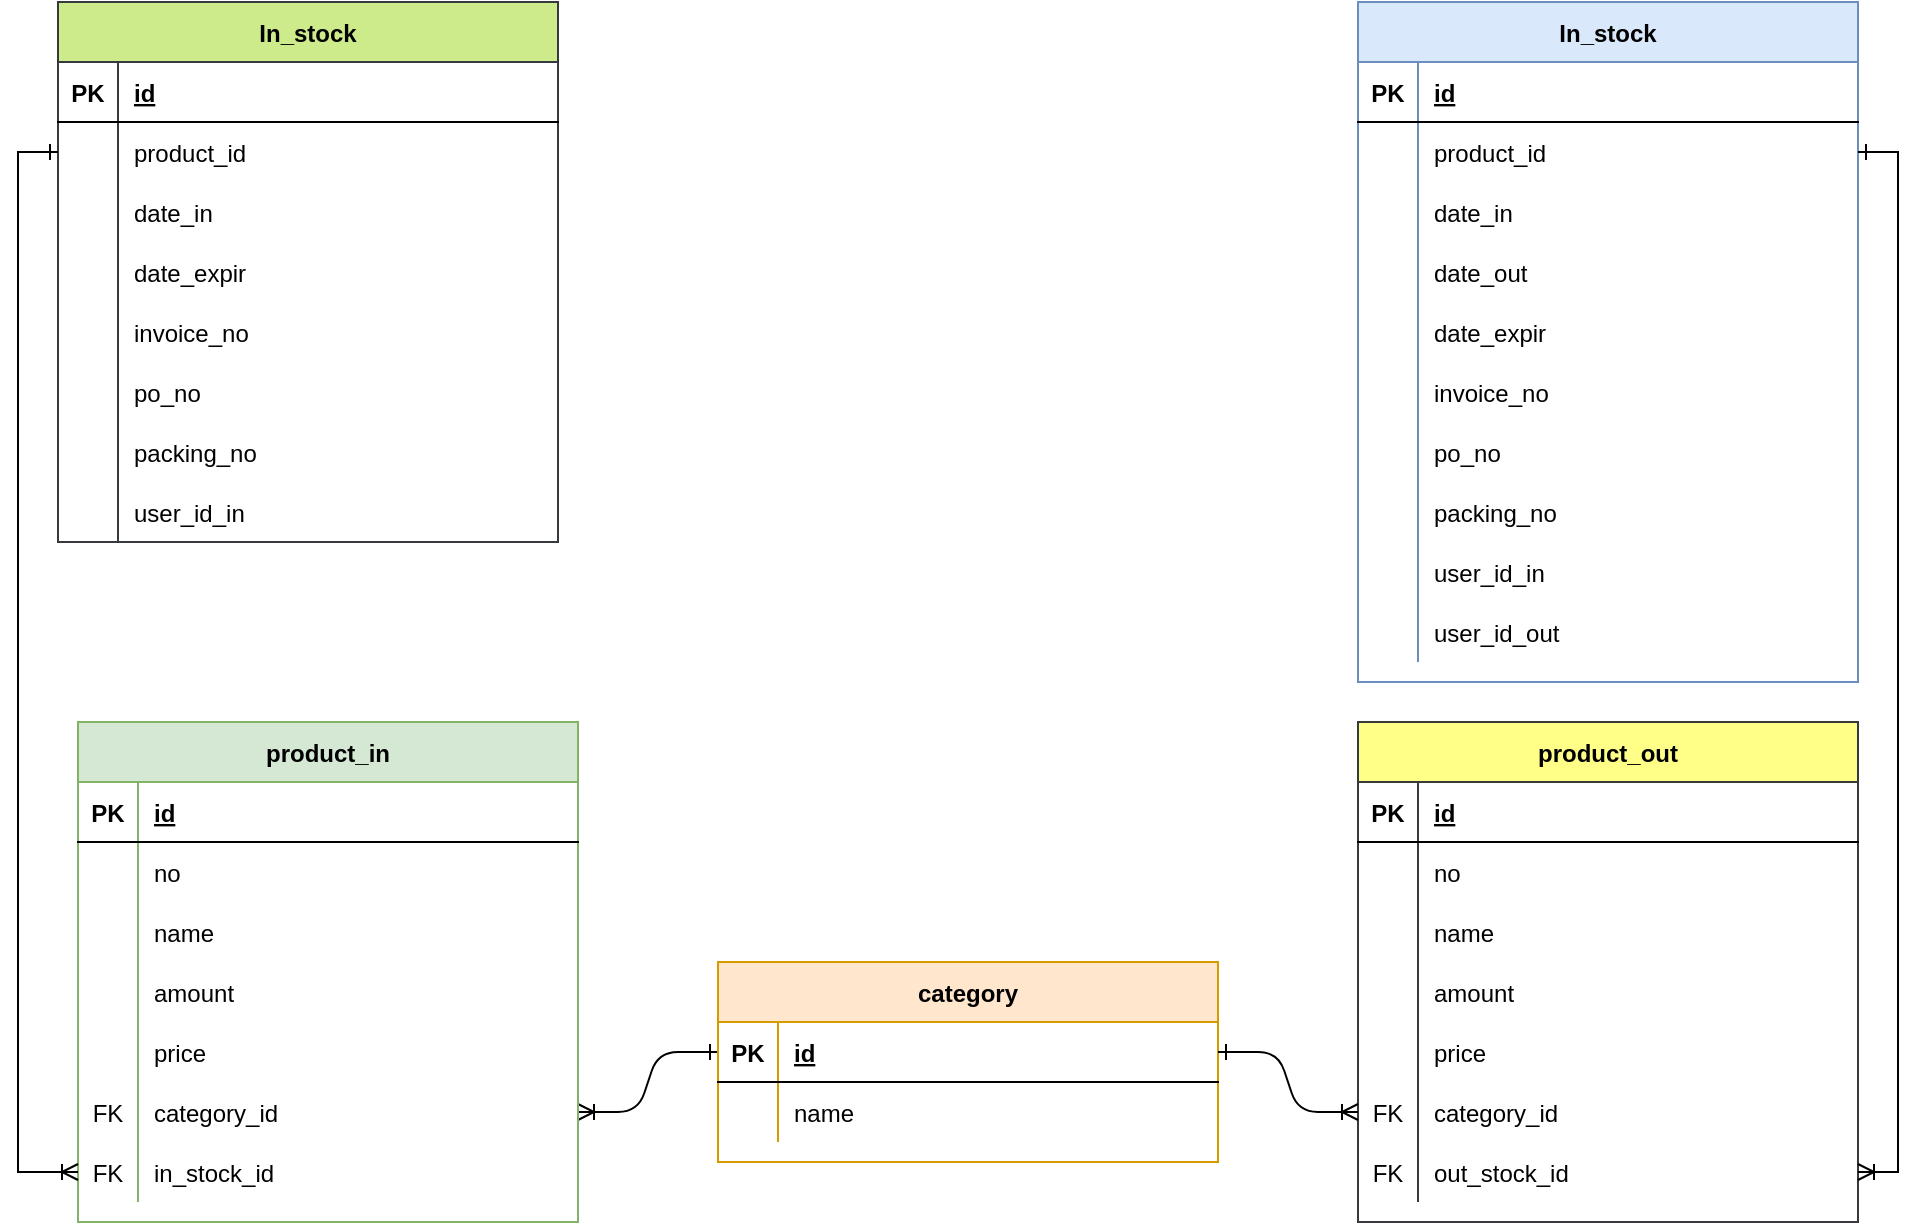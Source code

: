 <mxfile version="14.0.1" type="github" pages="2">
  <diagram id="R2lEEEUBdFMjLlhIrx00" name="Page-1">
    <mxGraphModel dx="4003" dy="1857" grid="1" gridSize="10" guides="1" tooltips="1" connect="1" arrows="1" fold="1" page="1" pageScale="1" pageWidth="850" pageHeight="1100" math="0" shadow="0" extFonts="Permanent Marker^https://fonts.googleapis.com/css?family=Permanent+Marker">
      <root>
        <mxCell id="0" />
        <mxCell id="1" parent="0" />
        <mxCell id="C-vyLk0tnHw3VtMMgP7b-12" value="" style="edgeStyle=entityRelationEdgeStyle;endArrow=ERoneToMany;startArrow=ERone;endFill=0;startFill=0;exitX=0;exitY=0.5;exitDx=0;exitDy=0;" parent="1" source="C-vyLk0tnHw3VtMMgP7b-14" target="bwZHaDKqKOBwVw_XRQdb-111" edge="1">
          <mxGeometry width="100" height="100" relative="1" as="geometry">
            <mxPoint x="400" y="180" as="sourcePoint" />
            <mxPoint x="460" y="205" as="targetPoint" />
          </mxGeometry>
        </mxCell>
        <mxCell id="C-vyLk0tnHw3VtMMgP7b-13" value="category" style="shape=table;startSize=30;container=1;collapsible=1;childLayout=tableLayout;fixedRows=1;rowLines=0;fontStyle=1;align=center;resizeLast=1;fillColor=#ffe6cc;strokeColor=#d79b00;" parent="1" vertex="1">
          <mxGeometry x="-40" y="840" width="250" height="100" as="geometry" />
        </mxCell>
        <mxCell id="C-vyLk0tnHw3VtMMgP7b-14" value="" style="shape=partialRectangle;collapsible=0;dropTarget=0;pointerEvents=0;fillColor=none;points=[[0,0.5],[1,0.5]];portConstraint=eastwest;top=0;left=0;right=0;bottom=1;" parent="C-vyLk0tnHw3VtMMgP7b-13" vertex="1">
          <mxGeometry y="30" width="250" height="30" as="geometry" />
        </mxCell>
        <mxCell id="C-vyLk0tnHw3VtMMgP7b-15" value="PK" style="shape=partialRectangle;overflow=hidden;connectable=0;fillColor=none;top=0;left=0;bottom=0;right=0;fontStyle=1;" parent="C-vyLk0tnHw3VtMMgP7b-14" vertex="1">
          <mxGeometry width="30" height="30" as="geometry" />
        </mxCell>
        <mxCell id="C-vyLk0tnHw3VtMMgP7b-16" value="id" style="shape=partialRectangle;overflow=hidden;connectable=0;fillColor=none;top=0;left=0;bottom=0;right=0;align=left;spacingLeft=6;fontStyle=5;" parent="C-vyLk0tnHw3VtMMgP7b-14" vertex="1">
          <mxGeometry x="30" width="220" height="30" as="geometry" />
        </mxCell>
        <mxCell id="C-vyLk0tnHw3VtMMgP7b-17" value="" style="shape=partialRectangle;collapsible=0;dropTarget=0;pointerEvents=0;fillColor=none;points=[[0,0.5],[1,0.5]];portConstraint=eastwest;top=0;left=0;right=0;bottom=0;" parent="C-vyLk0tnHw3VtMMgP7b-13" vertex="1">
          <mxGeometry y="60" width="250" height="30" as="geometry" />
        </mxCell>
        <mxCell id="C-vyLk0tnHw3VtMMgP7b-18" value="" style="shape=partialRectangle;overflow=hidden;connectable=0;fillColor=none;top=0;left=0;bottom=0;right=0;" parent="C-vyLk0tnHw3VtMMgP7b-17" vertex="1">
          <mxGeometry width="30" height="30" as="geometry" />
        </mxCell>
        <mxCell id="C-vyLk0tnHw3VtMMgP7b-19" value="name" style="shape=partialRectangle;overflow=hidden;connectable=0;fillColor=none;top=0;left=0;bottom=0;right=0;align=left;spacingLeft=6;" parent="C-vyLk0tnHw3VtMMgP7b-17" vertex="1">
          <mxGeometry x="30" width="220" height="30" as="geometry" />
        </mxCell>
        <mxCell id="C-vyLk0tnHw3VtMMgP7b-23" value="In_stock" style="shape=table;startSize=30;container=1;collapsible=1;childLayout=tableLayout;fixedRows=1;rowLines=0;fontStyle=1;align=center;resizeLast=1;fillColor=#dae8fc;strokeColor=#6c8ebf;" parent="1" vertex="1">
          <mxGeometry x="280" y="360" width="250" height="340" as="geometry" />
        </mxCell>
        <mxCell id="C-vyLk0tnHw3VtMMgP7b-24" value="" style="shape=partialRectangle;collapsible=0;dropTarget=0;pointerEvents=0;fillColor=none;points=[[0,0.5],[1,0.5]];portConstraint=eastwest;top=0;left=0;right=0;bottom=1;" parent="C-vyLk0tnHw3VtMMgP7b-23" vertex="1">
          <mxGeometry y="30" width="250" height="30" as="geometry" />
        </mxCell>
        <mxCell id="C-vyLk0tnHw3VtMMgP7b-25" value="PK" style="shape=partialRectangle;overflow=hidden;connectable=0;fillColor=none;top=0;left=0;bottom=0;right=0;fontStyle=1;" parent="C-vyLk0tnHw3VtMMgP7b-24" vertex="1">
          <mxGeometry width="30" height="30" as="geometry" />
        </mxCell>
        <mxCell id="C-vyLk0tnHw3VtMMgP7b-26" value="id" style="shape=partialRectangle;overflow=hidden;connectable=0;fillColor=none;top=0;left=0;bottom=0;right=0;align=left;spacingLeft=6;fontStyle=5;" parent="C-vyLk0tnHw3VtMMgP7b-24" vertex="1">
          <mxGeometry x="30" width="220" height="30" as="geometry" />
        </mxCell>
        <mxCell id="C-vyLk0tnHw3VtMMgP7b-27" value="" style="shape=partialRectangle;collapsible=0;dropTarget=0;pointerEvents=0;fillColor=none;points=[[0,0.5],[1,0.5]];portConstraint=eastwest;top=0;left=0;right=0;bottom=0;" parent="C-vyLk0tnHw3VtMMgP7b-23" vertex="1">
          <mxGeometry y="60" width="250" height="30" as="geometry" />
        </mxCell>
        <mxCell id="C-vyLk0tnHw3VtMMgP7b-28" value="" style="shape=partialRectangle;overflow=hidden;connectable=0;fillColor=none;top=0;left=0;bottom=0;right=0;" parent="C-vyLk0tnHw3VtMMgP7b-27" vertex="1">
          <mxGeometry width="30" height="30" as="geometry" />
        </mxCell>
        <mxCell id="C-vyLk0tnHw3VtMMgP7b-29" value="product_id" style="shape=partialRectangle;overflow=hidden;connectable=0;fillColor=none;top=0;left=0;bottom=0;right=0;align=left;spacingLeft=6;" parent="C-vyLk0tnHw3VtMMgP7b-27" vertex="1">
          <mxGeometry x="30" width="220" height="30" as="geometry" />
        </mxCell>
        <mxCell id="Ni5fB2jft_eoMmwshcCX-1" value="" style="shape=partialRectangle;collapsible=0;dropTarget=0;pointerEvents=0;fillColor=none;points=[[0,0.5],[1,0.5]];portConstraint=eastwest;top=0;left=0;right=0;bottom=0;" vertex="1" parent="C-vyLk0tnHw3VtMMgP7b-23">
          <mxGeometry y="90" width="250" height="30" as="geometry" />
        </mxCell>
        <mxCell id="Ni5fB2jft_eoMmwshcCX-2" value="" style="shape=partialRectangle;overflow=hidden;connectable=0;fillColor=none;top=0;left=0;bottom=0;right=0;" vertex="1" parent="Ni5fB2jft_eoMmwshcCX-1">
          <mxGeometry width="30" height="30" as="geometry" />
        </mxCell>
        <mxCell id="Ni5fB2jft_eoMmwshcCX-3" value="date_in" style="shape=partialRectangle;overflow=hidden;connectable=0;fillColor=none;top=0;left=0;bottom=0;right=0;align=left;spacingLeft=6;" vertex="1" parent="Ni5fB2jft_eoMmwshcCX-1">
          <mxGeometry x="30" width="220" height="30" as="geometry" />
        </mxCell>
        <mxCell id="bwZHaDKqKOBwVw_XRQdb-56" value="" style="shape=partialRectangle;collapsible=0;dropTarget=0;pointerEvents=0;fillColor=none;points=[[0,0.5],[1,0.5]];portConstraint=eastwest;top=0;left=0;right=0;bottom=0;" vertex="1" parent="C-vyLk0tnHw3VtMMgP7b-23">
          <mxGeometry y="120" width="250" height="30" as="geometry" />
        </mxCell>
        <mxCell id="bwZHaDKqKOBwVw_XRQdb-57" value="" style="shape=partialRectangle;overflow=hidden;connectable=0;fillColor=none;top=0;left=0;bottom=0;right=0;" vertex="1" parent="bwZHaDKqKOBwVw_XRQdb-56">
          <mxGeometry width="30" height="30" as="geometry" />
        </mxCell>
        <mxCell id="bwZHaDKqKOBwVw_XRQdb-58" value="date_out" style="shape=partialRectangle;overflow=hidden;connectable=0;fillColor=none;top=0;left=0;bottom=0;right=0;align=left;spacingLeft=6;" vertex="1" parent="bwZHaDKqKOBwVw_XRQdb-56">
          <mxGeometry x="30" width="220" height="30" as="geometry" />
        </mxCell>
        <mxCell id="bwZHaDKqKOBwVw_XRQdb-59" value="" style="shape=partialRectangle;collapsible=0;dropTarget=0;pointerEvents=0;fillColor=none;points=[[0,0.5],[1,0.5]];portConstraint=eastwest;top=0;left=0;right=0;bottom=0;" vertex="1" parent="C-vyLk0tnHw3VtMMgP7b-23">
          <mxGeometry y="150" width="250" height="30" as="geometry" />
        </mxCell>
        <mxCell id="bwZHaDKqKOBwVw_XRQdb-60" value="" style="shape=partialRectangle;overflow=hidden;connectable=0;fillColor=none;top=0;left=0;bottom=0;right=0;" vertex="1" parent="bwZHaDKqKOBwVw_XRQdb-59">
          <mxGeometry width="30" height="30" as="geometry" />
        </mxCell>
        <mxCell id="bwZHaDKqKOBwVw_XRQdb-61" value="date_expir" style="shape=partialRectangle;overflow=hidden;connectable=0;fillColor=none;top=0;left=0;bottom=0;right=0;align=left;spacingLeft=6;" vertex="1" parent="bwZHaDKqKOBwVw_XRQdb-59">
          <mxGeometry x="30" width="220" height="30" as="geometry" />
        </mxCell>
        <mxCell id="bwZHaDKqKOBwVw_XRQdb-62" value="" style="shape=partialRectangle;collapsible=0;dropTarget=0;pointerEvents=0;fillColor=none;points=[[0,0.5],[1,0.5]];portConstraint=eastwest;top=0;left=0;right=0;bottom=0;" vertex="1" parent="C-vyLk0tnHw3VtMMgP7b-23">
          <mxGeometry y="180" width="250" height="30" as="geometry" />
        </mxCell>
        <mxCell id="bwZHaDKqKOBwVw_XRQdb-63" value="" style="shape=partialRectangle;overflow=hidden;connectable=0;fillColor=none;top=0;left=0;bottom=0;right=0;" vertex="1" parent="bwZHaDKqKOBwVw_XRQdb-62">
          <mxGeometry width="30" height="30" as="geometry" />
        </mxCell>
        <mxCell id="bwZHaDKqKOBwVw_XRQdb-64" value="invoice_no" style="shape=partialRectangle;overflow=hidden;connectable=0;fillColor=none;top=0;left=0;bottom=0;right=0;align=left;spacingLeft=6;" vertex="1" parent="bwZHaDKqKOBwVw_XRQdb-62">
          <mxGeometry x="30" width="220" height="30" as="geometry" />
        </mxCell>
        <mxCell id="bwZHaDKqKOBwVw_XRQdb-65" value="" style="shape=partialRectangle;collapsible=0;dropTarget=0;pointerEvents=0;fillColor=none;points=[[0,0.5],[1,0.5]];portConstraint=eastwest;top=0;left=0;right=0;bottom=0;" vertex="1" parent="C-vyLk0tnHw3VtMMgP7b-23">
          <mxGeometry y="210" width="250" height="30" as="geometry" />
        </mxCell>
        <mxCell id="bwZHaDKqKOBwVw_XRQdb-66" value="" style="shape=partialRectangle;overflow=hidden;connectable=0;fillColor=none;top=0;left=0;bottom=0;right=0;" vertex="1" parent="bwZHaDKqKOBwVw_XRQdb-65">
          <mxGeometry width="30" height="30" as="geometry" />
        </mxCell>
        <mxCell id="bwZHaDKqKOBwVw_XRQdb-67" value="po_no" style="shape=partialRectangle;overflow=hidden;connectable=0;fillColor=none;top=0;left=0;bottom=0;right=0;align=left;spacingLeft=6;" vertex="1" parent="bwZHaDKqKOBwVw_XRQdb-65">
          <mxGeometry x="30" width="220" height="30" as="geometry" />
        </mxCell>
        <mxCell id="bwZHaDKqKOBwVw_XRQdb-68" value="" style="shape=partialRectangle;collapsible=0;dropTarget=0;pointerEvents=0;fillColor=none;points=[[0,0.5],[1,0.5]];portConstraint=eastwest;top=0;left=0;right=0;bottom=0;" vertex="1" parent="C-vyLk0tnHw3VtMMgP7b-23">
          <mxGeometry y="240" width="250" height="30" as="geometry" />
        </mxCell>
        <mxCell id="bwZHaDKqKOBwVw_XRQdb-69" value="" style="shape=partialRectangle;overflow=hidden;connectable=0;fillColor=none;top=0;left=0;bottom=0;right=0;" vertex="1" parent="bwZHaDKqKOBwVw_XRQdb-68">
          <mxGeometry width="30" height="30" as="geometry" />
        </mxCell>
        <mxCell id="bwZHaDKqKOBwVw_XRQdb-70" value="packing_no" style="shape=partialRectangle;overflow=hidden;connectable=0;fillColor=none;top=0;left=0;bottom=0;right=0;align=left;spacingLeft=6;" vertex="1" parent="bwZHaDKqKOBwVw_XRQdb-68">
          <mxGeometry x="30" width="220" height="30" as="geometry" />
        </mxCell>
        <mxCell id="bwZHaDKqKOBwVw_XRQdb-71" value="" style="shape=partialRectangle;collapsible=0;dropTarget=0;pointerEvents=0;fillColor=none;points=[[0,0.5],[1,0.5]];portConstraint=eastwest;top=0;left=0;right=0;bottom=0;" vertex="1" parent="C-vyLk0tnHw3VtMMgP7b-23">
          <mxGeometry y="270" width="250" height="30" as="geometry" />
        </mxCell>
        <mxCell id="bwZHaDKqKOBwVw_XRQdb-72" value="" style="shape=partialRectangle;overflow=hidden;connectable=0;fillColor=none;top=0;left=0;bottom=0;right=0;" vertex="1" parent="bwZHaDKqKOBwVw_XRQdb-71">
          <mxGeometry width="30" height="30" as="geometry" />
        </mxCell>
        <mxCell id="bwZHaDKqKOBwVw_XRQdb-73" value="user_id_in" style="shape=partialRectangle;overflow=hidden;connectable=0;fillColor=none;top=0;left=0;bottom=0;right=0;align=left;spacingLeft=6;" vertex="1" parent="bwZHaDKqKOBwVw_XRQdb-71">
          <mxGeometry x="30" width="220" height="30" as="geometry" />
        </mxCell>
        <mxCell id="kE5DpjU6q5QVj1skcfsC-2" value="" style="shape=partialRectangle;collapsible=0;dropTarget=0;pointerEvents=0;fillColor=none;points=[[0,0.5],[1,0.5]];portConstraint=eastwest;top=0;left=0;right=0;bottom=0;" vertex="1" parent="C-vyLk0tnHw3VtMMgP7b-23">
          <mxGeometry y="300" width="250" height="30" as="geometry" />
        </mxCell>
        <mxCell id="kE5DpjU6q5QVj1skcfsC-3" value="" style="shape=partialRectangle;overflow=hidden;connectable=0;fillColor=none;top=0;left=0;bottom=0;right=0;" vertex="1" parent="kE5DpjU6q5QVj1skcfsC-2">
          <mxGeometry width="30" height="30" as="geometry" />
        </mxCell>
        <mxCell id="kE5DpjU6q5QVj1skcfsC-4" value="user_id_out" style="shape=partialRectangle;overflow=hidden;connectable=0;fillColor=none;top=0;left=0;bottom=0;right=0;align=left;spacingLeft=6;" vertex="1" parent="kE5DpjU6q5QVj1skcfsC-2">
          <mxGeometry x="30" width="220" height="30" as="geometry" />
        </mxCell>
        <mxCell id="bwZHaDKqKOBwVw_XRQdb-1" value="product_in" style="shape=table;startSize=30;container=1;collapsible=1;childLayout=tableLayout;fixedRows=1;rowLines=0;fontStyle=1;align=center;resizeLast=1;fillColor=#d5e8d4;strokeColor=#82b366;" vertex="1" parent="1">
          <mxGeometry x="-360" y="720" width="250" height="250" as="geometry" />
        </mxCell>
        <mxCell id="bwZHaDKqKOBwVw_XRQdb-2" value="" style="shape=partialRectangle;collapsible=0;dropTarget=0;pointerEvents=0;fillColor=none;points=[[0,0.5],[1,0.5]];portConstraint=eastwest;top=0;left=0;right=0;bottom=1;" vertex="1" parent="bwZHaDKqKOBwVw_XRQdb-1">
          <mxGeometry y="30" width="250" height="30" as="geometry" />
        </mxCell>
        <mxCell id="bwZHaDKqKOBwVw_XRQdb-3" value="PK" style="shape=partialRectangle;overflow=hidden;connectable=0;fillColor=none;top=0;left=0;bottom=0;right=0;fontStyle=1;" vertex="1" parent="bwZHaDKqKOBwVw_XRQdb-2">
          <mxGeometry width="30" height="30" as="geometry" />
        </mxCell>
        <mxCell id="bwZHaDKqKOBwVw_XRQdb-4" value="id" style="shape=partialRectangle;overflow=hidden;connectable=0;fillColor=none;top=0;left=0;bottom=0;right=0;align=left;spacingLeft=6;fontStyle=5;" vertex="1" parent="bwZHaDKqKOBwVw_XRQdb-2">
          <mxGeometry x="30" width="220" height="30" as="geometry" />
        </mxCell>
        <mxCell id="bwZHaDKqKOBwVw_XRQdb-123" value="" style="shape=partialRectangle;collapsible=0;dropTarget=0;pointerEvents=0;fillColor=none;points=[[0,0.5],[1,0.5]];portConstraint=eastwest;top=0;left=0;right=0;bottom=0;" vertex="1" parent="bwZHaDKqKOBwVw_XRQdb-1">
          <mxGeometry y="60" width="250" height="30" as="geometry" />
        </mxCell>
        <mxCell id="bwZHaDKqKOBwVw_XRQdb-124" value="" style="shape=partialRectangle;overflow=hidden;connectable=0;fillColor=none;top=0;left=0;bottom=0;right=0;" vertex="1" parent="bwZHaDKqKOBwVw_XRQdb-123">
          <mxGeometry width="30" height="30" as="geometry" />
        </mxCell>
        <mxCell id="bwZHaDKqKOBwVw_XRQdb-125" value="no" style="shape=partialRectangle;overflow=hidden;connectable=0;fillColor=none;top=0;left=0;bottom=0;right=0;align=left;spacingLeft=6;" vertex="1" parent="bwZHaDKqKOBwVw_XRQdb-123">
          <mxGeometry x="30" width="220" height="30" as="geometry" />
        </mxCell>
        <mxCell id="bwZHaDKqKOBwVw_XRQdb-5" value="" style="shape=partialRectangle;collapsible=0;dropTarget=0;pointerEvents=0;fillColor=none;points=[[0,0.5],[1,0.5]];portConstraint=eastwest;top=0;left=0;right=0;bottom=0;" vertex="1" parent="bwZHaDKqKOBwVw_XRQdb-1">
          <mxGeometry y="90" width="250" height="30" as="geometry" />
        </mxCell>
        <mxCell id="bwZHaDKqKOBwVw_XRQdb-6" value="" style="shape=partialRectangle;overflow=hidden;connectable=0;fillColor=none;top=0;left=0;bottom=0;right=0;" vertex="1" parent="bwZHaDKqKOBwVw_XRQdb-5">
          <mxGeometry width="30" height="30" as="geometry" />
        </mxCell>
        <mxCell id="bwZHaDKqKOBwVw_XRQdb-7" value="name" style="shape=partialRectangle;overflow=hidden;connectable=0;fillColor=none;top=0;left=0;bottom=0;right=0;align=left;spacingLeft=6;" vertex="1" parent="bwZHaDKqKOBwVw_XRQdb-5">
          <mxGeometry x="30" width="220" height="30" as="geometry" />
        </mxCell>
        <mxCell id="bwZHaDKqKOBwVw_XRQdb-8" value="" style="shape=partialRectangle;collapsible=0;dropTarget=0;pointerEvents=0;fillColor=none;points=[[0,0.5],[1,0.5]];portConstraint=eastwest;top=0;left=0;right=0;bottom=0;" vertex="1" parent="bwZHaDKqKOBwVw_XRQdb-1">
          <mxGeometry y="120" width="250" height="30" as="geometry" />
        </mxCell>
        <mxCell id="bwZHaDKqKOBwVw_XRQdb-9" value="" style="shape=partialRectangle;overflow=hidden;connectable=0;fillColor=none;top=0;left=0;bottom=0;right=0;" vertex="1" parent="bwZHaDKqKOBwVw_XRQdb-8">
          <mxGeometry width="30" height="30" as="geometry" />
        </mxCell>
        <mxCell id="bwZHaDKqKOBwVw_XRQdb-10" value="amount" style="shape=partialRectangle;overflow=hidden;connectable=0;fillColor=none;top=0;left=0;bottom=0;right=0;align=left;spacingLeft=6;" vertex="1" parent="bwZHaDKqKOBwVw_XRQdb-8">
          <mxGeometry x="30" width="220" height="30" as="geometry" />
        </mxCell>
        <mxCell id="bwZHaDKqKOBwVw_XRQdb-37" value="" style="shape=partialRectangle;collapsible=0;dropTarget=0;pointerEvents=0;fillColor=none;points=[[0,0.5],[1,0.5]];portConstraint=eastwest;top=0;left=0;right=0;bottom=0;" vertex="1" parent="bwZHaDKqKOBwVw_XRQdb-1">
          <mxGeometry y="150" width="250" height="30" as="geometry" />
        </mxCell>
        <mxCell id="bwZHaDKqKOBwVw_XRQdb-38" value="" style="shape=partialRectangle;overflow=hidden;connectable=0;fillColor=none;top=0;left=0;bottom=0;right=0;" vertex="1" parent="bwZHaDKqKOBwVw_XRQdb-37">
          <mxGeometry width="30" height="30" as="geometry" />
        </mxCell>
        <mxCell id="bwZHaDKqKOBwVw_XRQdb-39" value="price" style="shape=partialRectangle;overflow=hidden;connectable=0;fillColor=none;top=0;left=0;bottom=0;right=0;align=left;spacingLeft=6;" vertex="1" parent="bwZHaDKqKOBwVw_XRQdb-37">
          <mxGeometry x="30" width="220" height="30" as="geometry" />
        </mxCell>
        <mxCell id="bwZHaDKqKOBwVw_XRQdb-111" value="" style="shape=partialRectangle;collapsible=0;dropTarget=0;pointerEvents=0;fillColor=none;points=[[0,0.5],[1,0.5]];portConstraint=eastwest;top=0;left=0;right=0;bottom=0;" vertex="1" parent="bwZHaDKqKOBwVw_XRQdb-1">
          <mxGeometry y="180" width="250" height="30" as="geometry" />
        </mxCell>
        <mxCell id="bwZHaDKqKOBwVw_XRQdb-112" value="FK" style="shape=partialRectangle;overflow=hidden;connectable=0;fillColor=none;top=0;left=0;bottom=0;right=0;" vertex="1" parent="bwZHaDKqKOBwVw_XRQdb-111">
          <mxGeometry width="30" height="30" as="geometry" />
        </mxCell>
        <mxCell id="bwZHaDKqKOBwVw_XRQdb-113" value="category_id" style="shape=partialRectangle;overflow=hidden;connectable=0;fillColor=none;top=0;left=0;bottom=0;right=0;align=left;spacingLeft=6;" vertex="1" parent="bwZHaDKqKOBwVw_XRQdb-111">
          <mxGeometry x="30" width="220" height="30" as="geometry" />
        </mxCell>
        <mxCell id="bwZHaDKqKOBwVw_XRQdb-21" value="" style="shape=partialRectangle;collapsible=0;dropTarget=0;pointerEvents=0;fillColor=none;points=[[0,0.5],[1,0.5]];portConstraint=eastwest;top=0;left=0;right=0;bottom=0;" vertex="1" parent="bwZHaDKqKOBwVw_XRQdb-1">
          <mxGeometry y="210" width="250" height="30" as="geometry" />
        </mxCell>
        <mxCell id="bwZHaDKqKOBwVw_XRQdb-22" value="FK" style="shape=partialRectangle;overflow=hidden;connectable=0;fillColor=none;top=0;left=0;bottom=0;right=0;" vertex="1" parent="bwZHaDKqKOBwVw_XRQdb-21">
          <mxGeometry width="30" height="30" as="geometry" />
        </mxCell>
        <mxCell id="bwZHaDKqKOBwVw_XRQdb-23" value="in_stock_id" style="shape=partialRectangle;overflow=hidden;connectable=0;fillColor=none;top=0;left=0;bottom=0;right=0;align=left;spacingLeft=6;" vertex="1" parent="bwZHaDKqKOBwVw_XRQdb-21">
          <mxGeometry x="30" width="220" height="30" as="geometry" />
        </mxCell>
        <mxCell id="bwZHaDKqKOBwVw_XRQdb-24" value="product_out" style="shape=table;startSize=30;container=1;collapsible=1;childLayout=tableLayout;fixedRows=1;rowLines=0;fontStyle=1;align=center;resizeLast=1;fillColor=#ffff88;strokeColor=#36393d;" vertex="1" parent="1">
          <mxGeometry x="280" y="720" width="250" height="250" as="geometry">
            <mxRectangle x="480" y="200" width="100" height="30" as="alternateBounds" />
          </mxGeometry>
        </mxCell>
        <mxCell id="bwZHaDKqKOBwVw_XRQdb-25" value="" style="shape=partialRectangle;collapsible=0;dropTarget=0;pointerEvents=0;fillColor=none;points=[[0,0.5],[1,0.5]];portConstraint=eastwest;top=0;left=0;right=0;bottom=1;" vertex="1" parent="bwZHaDKqKOBwVw_XRQdb-24">
          <mxGeometry y="30" width="250" height="30" as="geometry" />
        </mxCell>
        <mxCell id="bwZHaDKqKOBwVw_XRQdb-26" value="PK" style="shape=partialRectangle;overflow=hidden;connectable=0;fillColor=none;top=0;left=0;bottom=0;right=0;fontStyle=1;" vertex="1" parent="bwZHaDKqKOBwVw_XRQdb-25">
          <mxGeometry width="30" height="30" as="geometry" />
        </mxCell>
        <mxCell id="bwZHaDKqKOBwVw_XRQdb-27" value="id" style="shape=partialRectangle;overflow=hidden;connectable=0;fillColor=none;top=0;left=0;bottom=0;right=0;align=left;spacingLeft=6;fontStyle=5;" vertex="1" parent="bwZHaDKqKOBwVw_XRQdb-25">
          <mxGeometry x="30" width="220" height="30" as="geometry" />
        </mxCell>
        <mxCell id="bwZHaDKqKOBwVw_XRQdb-142" value="" style="shape=partialRectangle;collapsible=0;dropTarget=0;pointerEvents=0;fillColor=none;points=[[0,0.5],[1,0.5]];portConstraint=eastwest;top=0;left=0;right=0;bottom=0;" vertex="1" parent="bwZHaDKqKOBwVw_XRQdb-24">
          <mxGeometry y="60" width="250" height="30" as="geometry" />
        </mxCell>
        <mxCell id="bwZHaDKqKOBwVw_XRQdb-143" value="" style="shape=partialRectangle;overflow=hidden;connectable=0;fillColor=none;top=0;left=0;bottom=0;right=0;" vertex="1" parent="bwZHaDKqKOBwVw_XRQdb-142">
          <mxGeometry width="30" height="30" as="geometry" />
        </mxCell>
        <mxCell id="bwZHaDKqKOBwVw_XRQdb-144" value="no" style="shape=partialRectangle;overflow=hidden;connectable=0;fillColor=none;top=0;left=0;bottom=0;right=0;align=left;spacingLeft=6;" vertex="1" parent="bwZHaDKqKOBwVw_XRQdb-142">
          <mxGeometry x="30" width="220" height="30" as="geometry" />
        </mxCell>
        <mxCell id="bwZHaDKqKOBwVw_XRQdb-28" value="" style="shape=partialRectangle;collapsible=0;dropTarget=0;pointerEvents=0;fillColor=none;points=[[0,0.5],[1,0.5]];portConstraint=eastwest;top=0;left=0;right=0;bottom=0;" vertex="1" parent="bwZHaDKqKOBwVw_XRQdb-24">
          <mxGeometry y="90" width="250" height="30" as="geometry" />
        </mxCell>
        <mxCell id="bwZHaDKqKOBwVw_XRQdb-29" value="" style="shape=partialRectangle;overflow=hidden;connectable=0;fillColor=none;top=0;left=0;bottom=0;right=0;" vertex="1" parent="bwZHaDKqKOBwVw_XRQdb-28">
          <mxGeometry width="30" height="30" as="geometry" />
        </mxCell>
        <mxCell id="bwZHaDKqKOBwVw_XRQdb-30" value="name" style="shape=partialRectangle;overflow=hidden;connectable=0;fillColor=none;top=0;left=0;bottom=0;right=0;align=left;spacingLeft=6;" vertex="1" parent="bwZHaDKqKOBwVw_XRQdb-28">
          <mxGeometry x="30" width="220" height="30" as="geometry" />
        </mxCell>
        <mxCell id="bwZHaDKqKOBwVw_XRQdb-31" value="" style="shape=partialRectangle;collapsible=0;dropTarget=0;pointerEvents=0;fillColor=none;points=[[0,0.5],[1,0.5]];portConstraint=eastwest;top=0;left=0;right=0;bottom=0;" vertex="1" parent="bwZHaDKqKOBwVw_XRQdb-24">
          <mxGeometry y="120" width="250" height="30" as="geometry" />
        </mxCell>
        <mxCell id="bwZHaDKqKOBwVw_XRQdb-32" value="" style="shape=partialRectangle;overflow=hidden;connectable=0;fillColor=none;top=0;left=0;bottom=0;right=0;" vertex="1" parent="bwZHaDKqKOBwVw_XRQdb-31">
          <mxGeometry width="30" height="30" as="geometry" />
        </mxCell>
        <mxCell id="bwZHaDKqKOBwVw_XRQdb-33" value="amount" style="shape=partialRectangle;overflow=hidden;connectable=0;fillColor=none;top=0;left=0;bottom=0;right=0;align=left;spacingLeft=6;" vertex="1" parent="bwZHaDKqKOBwVw_XRQdb-31">
          <mxGeometry x="30" width="220" height="30" as="geometry" />
        </mxCell>
        <mxCell id="bwZHaDKqKOBwVw_XRQdb-34" value="" style="shape=partialRectangle;collapsible=0;dropTarget=0;pointerEvents=0;fillColor=none;points=[[0,0.5],[1,0.5]];portConstraint=eastwest;top=0;left=0;right=0;bottom=0;" vertex="1" parent="bwZHaDKqKOBwVw_XRQdb-24">
          <mxGeometry y="150" width="250" height="30" as="geometry" />
        </mxCell>
        <mxCell id="bwZHaDKqKOBwVw_XRQdb-35" value="" style="shape=partialRectangle;overflow=hidden;connectable=0;fillColor=none;top=0;left=0;bottom=0;right=0;" vertex="1" parent="bwZHaDKqKOBwVw_XRQdb-34">
          <mxGeometry width="30" height="30" as="geometry" />
        </mxCell>
        <mxCell id="bwZHaDKqKOBwVw_XRQdb-36" value="price" style="shape=partialRectangle;overflow=hidden;connectable=0;fillColor=none;top=0;left=0;bottom=0;right=0;align=left;spacingLeft=6;" vertex="1" parent="bwZHaDKqKOBwVw_XRQdb-34">
          <mxGeometry x="30" width="220" height="30" as="geometry" />
        </mxCell>
        <mxCell id="bwZHaDKqKOBwVw_XRQdb-53" value="" style="shape=partialRectangle;collapsible=0;dropTarget=0;pointerEvents=0;fillColor=none;points=[[0,0.5],[1,0.5]];portConstraint=eastwest;top=0;left=0;right=0;bottom=0;" vertex="1" parent="bwZHaDKqKOBwVw_XRQdb-24">
          <mxGeometry y="180" width="250" height="30" as="geometry" />
        </mxCell>
        <mxCell id="bwZHaDKqKOBwVw_XRQdb-54" value="FK" style="shape=partialRectangle;overflow=hidden;connectable=0;fillColor=none;top=0;left=0;bottom=0;right=0;" vertex="1" parent="bwZHaDKqKOBwVw_XRQdb-53">
          <mxGeometry width="30" height="30" as="geometry" />
        </mxCell>
        <mxCell id="bwZHaDKqKOBwVw_XRQdb-55" value="category_id" style="shape=partialRectangle;overflow=hidden;connectable=0;fillColor=none;top=0;left=0;bottom=0;right=0;align=left;spacingLeft=6;" vertex="1" parent="bwZHaDKqKOBwVw_XRQdb-53">
          <mxGeometry x="30" width="220" height="30" as="geometry" />
        </mxCell>
        <mxCell id="bwZHaDKqKOBwVw_XRQdb-116" value="" style="shape=partialRectangle;collapsible=0;dropTarget=0;pointerEvents=0;fillColor=none;points=[[0,0.5],[1,0.5]];portConstraint=eastwest;top=0;left=0;right=0;bottom=0;" vertex="1" parent="bwZHaDKqKOBwVw_XRQdb-24">
          <mxGeometry y="210" width="250" height="30" as="geometry" />
        </mxCell>
        <mxCell id="bwZHaDKqKOBwVw_XRQdb-117" value="FK" style="shape=partialRectangle;overflow=hidden;connectable=0;fillColor=none;top=0;left=0;bottom=0;right=0;" vertex="1" parent="bwZHaDKqKOBwVw_XRQdb-116">
          <mxGeometry width="30" height="30" as="geometry" />
        </mxCell>
        <mxCell id="bwZHaDKqKOBwVw_XRQdb-118" value="out_stock_id" style="shape=partialRectangle;overflow=hidden;connectable=0;fillColor=none;top=0;left=0;bottom=0;right=0;align=left;spacingLeft=6;" vertex="1" parent="bwZHaDKqKOBwVw_XRQdb-116">
          <mxGeometry x="30" width="220" height="30" as="geometry" />
        </mxCell>
        <mxCell id="bwZHaDKqKOBwVw_XRQdb-74" value="In_stock" style="shape=table;startSize=30;container=1;collapsible=1;childLayout=tableLayout;fixedRows=1;rowLines=0;fontStyle=1;align=center;resizeLast=1;fillColor=#cdeb8b;strokeColor=#36393d;" vertex="1" parent="1">
          <mxGeometry x="-370" y="360" width="250" height="270" as="geometry" />
        </mxCell>
        <mxCell id="bwZHaDKqKOBwVw_XRQdb-75" value="" style="shape=partialRectangle;collapsible=0;dropTarget=0;pointerEvents=0;fillColor=none;points=[[0,0.5],[1,0.5]];portConstraint=eastwest;top=0;left=0;right=0;bottom=1;" vertex="1" parent="bwZHaDKqKOBwVw_XRQdb-74">
          <mxGeometry y="30" width="250" height="30" as="geometry" />
        </mxCell>
        <mxCell id="bwZHaDKqKOBwVw_XRQdb-76" value="PK" style="shape=partialRectangle;overflow=hidden;connectable=0;fillColor=none;top=0;left=0;bottom=0;right=0;fontStyle=1;" vertex="1" parent="bwZHaDKqKOBwVw_XRQdb-75">
          <mxGeometry width="30" height="30" as="geometry" />
        </mxCell>
        <mxCell id="bwZHaDKqKOBwVw_XRQdb-77" value="id" style="shape=partialRectangle;overflow=hidden;connectable=0;fillColor=none;top=0;left=0;bottom=0;right=0;align=left;spacingLeft=6;fontStyle=5;" vertex="1" parent="bwZHaDKqKOBwVw_XRQdb-75">
          <mxGeometry x="30" width="220" height="30" as="geometry" />
        </mxCell>
        <mxCell id="bwZHaDKqKOBwVw_XRQdb-78" value="" style="shape=partialRectangle;collapsible=0;dropTarget=0;pointerEvents=0;fillColor=none;points=[[0,0.5],[1,0.5]];portConstraint=eastwest;top=0;left=0;right=0;bottom=0;" vertex="1" parent="bwZHaDKqKOBwVw_XRQdb-74">
          <mxGeometry y="60" width="250" height="30" as="geometry" />
        </mxCell>
        <mxCell id="bwZHaDKqKOBwVw_XRQdb-79" value="" style="shape=partialRectangle;overflow=hidden;connectable=0;fillColor=none;top=0;left=0;bottom=0;right=0;" vertex="1" parent="bwZHaDKqKOBwVw_XRQdb-78">
          <mxGeometry width="30" height="30" as="geometry" />
        </mxCell>
        <mxCell id="bwZHaDKqKOBwVw_XRQdb-80" value="product_id" style="shape=partialRectangle;overflow=hidden;connectable=0;fillColor=none;top=0;left=0;bottom=0;right=0;align=left;spacingLeft=6;" vertex="1" parent="bwZHaDKqKOBwVw_XRQdb-78">
          <mxGeometry x="30" width="220" height="30" as="geometry" />
        </mxCell>
        <mxCell id="bwZHaDKqKOBwVw_XRQdb-81" value="" style="shape=partialRectangle;collapsible=0;dropTarget=0;pointerEvents=0;fillColor=none;points=[[0,0.5],[1,0.5]];portConstraint=eastwest;top=0;left=0;right=0;bottom=0;" vertex="1" parent="bwZHaDKqKOBwVw_XRQdb-74">
          <mxGeometry y="90" width="250" height="30" as="geometry" />
        </mxCell>
        <mxCell id="bwZHaDKqKOBwVw_XRQdb-82" value="" style="shape=partialRectangle;overflow=hidden;connectable=0;fillColor=none;top=0;left=0;bottom=0;right=0;" vertex="1" parent="bwZHaDKqKOBwVw_XRQdb-81">
          <mxGeometry width="30" height="30" as="geometry" />
        </mxCell>
        <mxCell id="bwZHaDKqKOBwVw_XRQdb-83" value="date_in" style="shape=partialRectangle;overflow=hidden;connectable=0;fillColor=none;top=0;left=0;bottom=0;right=0;align=left;spacingLeft=6;" vertex="1" parent="bwZHaDKqKOBwVw_XRQdb-81">
          <mxGeometry x="30" width="220" height="30" as="geometry" />
        </mxCell>
        <mxCell id="bwZHaDKqKOBwVw_XRQdb-84" value="" style="shape=partialRectangle;collapsible=0;dropTarget=0;pointerEvents=0;fillColor=none;points=[[0,0.5],[1,0.5]];portConstraint=eastwest;top=0;left=0;right=0;bottom=0;" vertex="1" parent="bwZHaDKqKOBwVw_XRQdb-74">
          <mxGeometry y="120" width="250" height="30" as="geometry" />
        </mxCell>
        <mxCell id="bwZHaDKqKOBwVw_XRQdb-85" value="" style="shape=partialRectangle;overflow=hidden;connectable=0;fillColor=none;top=0;left=0;bottom=0;right=0;" vertex="1" parent="bwZHaDKqKOBwVw_XRQdb-84">
          <mxGeometry width="30" height="30" as="geometry" />
        </mxCell>
        <mxCell id="bwZHaDKqKOBwVw_XRQdb-86" value="date_expir" style="shape=partialRectangle;overflow=hidden;connectable=0;fillColor=none;top=0;left=0;bottom=0;right=0;align=left;spacingLeft=6;" vertex="1" parent="bwZHaDKqKOBwVw_XRQdb-84">
          <mxGeometry x="30" width="220" height="30" as="geometry" />
        </mxCell>
        <mxCell id="bwZHaDKqKOBwVw_XRQdb-87" value="" style="shape=partialRectangle;collapsible=0;dropTarget=0;pointerEvents=0;fillColor=none;points=[[0,0.5],[1,0.5]];portConstraint=eastwest;top=0;left=0;right=0;bottom=0;" vertex="1" parent="bwZHaDKqKOBwVw_XRQdb-74">
          <mxGeometry y="150" width="250" height="30" as="geometry" />
        </mxCell>
        <mxCell id="bwZHaDKqKOBwVw_XRQdb-88" value="" style="shape=partialRectangle;overflow=hidden;connectable=0;fillColor=none;top=0;left=0;bottom=0;right=0;" vertex="1" parent="bwZHaDKqKOBwVw_XRQdb-87">
          <mxGeometry width="30" height="30" as="geometry" />
        </mxCell>
        <mxCell id="bwZHaDKqKOBwVw_XRQdb-89" value="invoice_no" style="shape=partialRectangle;overflow=hidden;connectable=0;fillColor=none;top=0;left=0;bottom=0;right=0;align=left;spacingLeft=6;" vertex="1" parent="bwZHaDKqKOBwVw_XRQdb-87">
          <mxGeometry x="30" width="220" height="30" as="geometry" />
        </mxCell>
        <mxCell id="bwZHaDKqKOBwVw_XRQdb-90" value="" style="shape=partialRectangle;collapsible=0;dropTarget=0;pointerEvents=0;fillColor=none;points=[[0,0.5],[1,0.5]];portConstraint=eastwest;top=0;left=0;right=0;bottom=0;" vertex="1" parent="bwZHaDKqKOBwVw_XRQdb-74">
          <mxGeometry y="180" width="250" height="30" as="geometry" />
        </mxCell>
        <mxCell id="bwZHaDKqKOBwVw_XRQdb-91" value="" style="shape=partialRectangle;overflow=hidden;connectable=0;fillColor=none;top=0;left=0;bottom=0;right=0;" vertex="1" parent="bwZHaDKqKOBwVw_XRQdb-90">
          <mxGeometry width="30" height="30" as="geometry" />
        </mxCell>
        <mxCell id="bwZHaDKqKOBwVw_XRQdb-92" value="po_no" style="shape=partialRectangle;overflow=hidden;connectable=0;fillColor=none;top=0;left=0;bottom=0;right=0;align=left;spacingLeft=6;" vertex="1" parent="bwZHaDKqKOBwVw_XRQdb-90">
          <mxGeometry x="30" width="220" height="30" as="geometry" />
        </mxCell>
        <mxCell id="bwZHaDKqKOBwVw_XRQdb-93" value="" style="shape=partialRectangle;collapsible=0;dropTarget=0;pointerEvents=0;fillColor=none;points=[[0,0.5],[1,0.5]];portConstraint=eastwest;top=0;left=0;right=0;bottom=0;" vertex="1" parent="bwZHaDKqKOBwVw_XRQdb-74">
          <mxGeometry y="210" width="250" height="30" as="geometry" />
        </mxCell>
        <mxCell id="bwZHaDKqKOBwVw_XRQdb-94" value="" style="shape=partialRectangle;overflow=hidden;connectable=0;fillColor=none;top=0;left=0;bottom=0;right=0;" vertex="1" parent="bwZHaDKqKOBwVw_XRQdb-93">
          <mxGeometry width="30" height="30" as="geometry" />
        </mxCell>
        <mxCell id="bwZHaDKqKOBwVw_XRQdb-95" value="packing_no" style="shape=partialRectangle;overflow=hidden;connectable=0;fillColor=none;top=0;left=0;bottom=0;right=0;align=left;spacingLeft=6;" vertex="1" parent="bwZHaDKqKOBwVw_XRQdb-93">
          <mxGeometry x="30" width="220" height="30" as="geometry" />
        </mxCell>
        <mxCell id="bwZHaDKqKOBwVw_XRQdb-96" value="" style="shape=partialRectangle;collapsible=0;dropTarget=0;pointerEvents=0;fillColor=none;points=[[0,0.5],[1,0.5]];portConstraint=eastwest;top=0;left=0;right=0;bottom=0;" vertex="1" parent="bwZHaDKqKOBwVw_XRQdb-74">
          <mxGeometry y="240" width="250" height="30" as="geometry" />
        </mxCell>
        <mxCell id="bwZHaDKqKOBwVw_XRQdb-97" value="" style="shape=partialRectangle;overflow=hidden;connectable=0;fillColor=none;top=0;left=0;bottom=0;right=0;" vertex="1" parent="bwZHaDKqKOBwVw_XRQdb-96">
          <mxGeometry width="30" height="30" as="geometry" />
        </mxCell>
        <mxCell id="bwZHaDKqKOBwVw_XRQdb-98" value="user_id_in" style="shape=partialRectangle;overflow=hidden;connectable=0;fillColor=none;top=0;left=0;bottom=0;right=0;align=left;spacingLeft=6;" vertex="1" parent="bwZHaDKqKOBwVw_XRQdb-96">
          <mxGeometry x="30" width="220" height="30" as="geometry" />
        </mxCell>
        <mxCell id="bwZHaDKqKOBwVw_XRQdb-137" style="edgeStyle=orthogonalEdgeStyle;rounded=0;orthogonalLoop=1;jettySize=auto;html=1;exitX=1;exitY=0.5;exitDx=0;exitDy=0;startArrow=ERone;startFill=0;endArrow=ERoneToMany;endFill=0;" edge="1" parent="1" source="C-vyLk0tnHw3VtMMgP7b-27" target="bwZHaDKqKOBwVw_XRQdb-116">
          <mxGeometry relative="1" as="geometry" />
        </mxCell>
        <mxCell id="bwZHaDKqKOBwVw_XRQdb-141" style="edgeStyle=orthogonalEdgeStyle;rounded=0;orthogonalLoop=1;jettySize=auto;html=1;exitX=0;exitY=0.5;exitDx=0;exitDy=0;entryX=0;entryY=0.5;entryDx=0;entryDy=0;startArrow=ERone;startFill=0;endArrow=ERoneToMany;endFill=0;" edge="1" parent="1" source="bwZHaDKqKOBwVw_XRQdb-78" target="bwZHaDKqKOBwVw_XRQdb-21">
          <mxGeometry relative="1" as="geometry" />
        </mxCell>
        <mxCell id="bwZHaDKqKOBwVw_XRQdb-146" value="" style="edgeStyle=entityRelationEdgeStyle;fontSize=12;html=1;endArrow=ERoneToMany;startArrow=ERone;startFill=0;" edge="1" parent="1" source="C-vyLk0tnHw3VtMMgP7b-14" target="bwZHaDKqKOBwVw_XRQdb-53">
          <mxGeometry width="100" height="100" relative="1" as="geometry">
            <mxPoint x="140" y="810" as="sourcePoint" />
            <mxPoint x="240" y="710" as="targetPoint" />
          </mxGeometry>
        </mxCell>
      </root>
    </mxGraphModel>
  </diagram>
  <diagram id="G3o-uXlEkv2Q1KJI2cHb" name="Page-2">
    <mxGraphModel dx="2427" dy="928" grid="1" gridSize="10" guides="1" tooltips="1" connect="1" arrows="1" fold="1" page="1" pageScale="1" pageWidth="850" pageHeight="1100" math="0" shadow="0">
      <root>
        <mxCell id="sO0v_MfYMm7h28VR_riq-0" />
        <mxCell id="sO0v_MfYMm7h28VR_riq-1" parent="sO0v_MfYMm7h28VR_riq-0" />
        <mxCell id="sO0v_MfYMm7h28VR_riq-2" value="" style="edgeStyle=entityRelationEdgeStyle;endArrow=ERoneToMany;startArrow=ERone;endFill=0;startFill=0;exitX=0;exitY=0.5;exitDx=0;exitDy=0;" edge="1" parent="sO0v_MfYMm7h28VR_riq-1" source="sO0v_MfYMm7h28VR_riq-14" target="sO0v_MfYMm7h28VR_riq-61">
          <mxGeometry width="100" height="100" relative="1" as="geometry">
            <mxPoint x="400" y="180" as="sourcePoint" />
            <mxPoint x="460" y="205" as="targetPoint" />
          </mxGeometry>
        </mxCell>
        <mxCell id="sO0v_MfYMm7h28VR_riq-13" value="category" style="shape=table;startSize=30;container=1;collapsible=1;childLayout=tableLayout;fixedRows=1;rowLines=0;fontStyle=1;align=center;resizeLast=1;fillColor=#ffe6cc;strokeColor=#d79b00;" vertex="1" parent="sO0v_MfYMm7h28VR_riq-1">
          <mxGeometry x="-40" y="840" width="250" height="100" as="geometry" />
        </mxCell>
        <mxCell id="sO0v_MfYMm7h28VR_riq-14" value="" style="shape=partialRectangle;collapsible=0;dropTarget=0;pointerEvents=0;fillColor=none;points=[[0,0.5],[1,0.5]];portConstraint=eastwest;top=0;left=0;right=0;bottom=1;" vertex="1" parent="sO0v_MfYMm7h28VR_riq-13">
          <mxGeometry y="30" width="250" height="30" as="geometry" />
        </mxCell>
        <mxCell id="sO0v_MfYMm7h28VR_riq-15" value="PK" style="shape=partialRectangle;overflow=hidden;connectable=0;fillColor=none;top=0;left=0;bottom=0;right=0;fontStyle=1;" vertex="1" parent="sO0v_MfYMm7h28VR_riq-14">
          <mxGeometry width="30" height="30" as="geometry" />
        </mxCell>
        <mxCell id="sO0v_MfYMm7h28VR_riq-16" value="id" style="shape=partialRectangle;overflow=hidden;connectable=0;fillColor=none;top=0;left=0;bottom=0;right=0;align=left;spacingLeft=6;fontStyle=5;" vertex="1" parent="sO0v_MfYMm7h28VR_riq-14">
          <mxGeometry x="30" width="220" height="30" as="geometry" />
        </mxCell>
        <mxCell id="sO0v_MfYMm7h28VR_riq-17" value="" style="shape=partialRectangle;collapsible=0;dropTarget=0;pointerEvents=0;fillColor=none;points=[[0,0.5],[1,0.5]];portConstraint=eastwest;top=0;left=0;right=0;bottom=0;" vertex="1" parent="sO0v_MfYMm7h28VR_riq-13">
          <mxGeometry y="60" width="250" height="30" as="geometry" />
        </mxCell>
        <mxCell id="sO0v_MfYMm7h28VR_riq-18" value="" style="shape=partialRectangle;overflow=hidden;connectable=0;fillColor=none;top=0;left=0;bottom=0;right=0;" vertex="1" parent="sO0v_MfYMm7h28VR_riq-17">
          <mxGeometry width="30" height="30" as="geometry" />
        </mxCell>
        <mxCell id="sO0v_MfYMm7h28VR_riq-19" value="name" style="shape=partialRectangle;overflow=hidden;connectable=0;fillColor=none;top=0;left=0;bottom=0;right=0;align=left;spacingLeft=6;" vertex="1" parent="sO0v_MfYMm7h28VR_riq-17">
          <mxGeometry x="30" width="220" height="30" as="geometry" />
        </mxCell>
        <mxCell id="sO0v_MfYMm7h28VR_riq-20" value="In_stock" style="shape=table;startSize=30;container=1;collapsible=1;childLayout=tableLayout;fixedRows=1;rowLines=0;fontStyle=1;align=center;resizeLast=1;fillColor=#dae8fc;strokeColor=#6c8ebf;" vertex="1" parent="sO0v_MfYMm7h28VR_riq-1">
          <mxGeometry x="280" y="360" width="250" height="340" as="geometry" />
        </mxCell>
        <mxCell id="sO0v_MfYMm7h28VR_riq-21" value="" style="shape=partialRectangle;collapsible=0;dropTarget=0;pointerEvents=0;fillColor=none;points=[[0,0.5],[1,0.5]];portConstraint=eastwest;top=0;left=0;right=0;bottom=1;" vertex="1" parent="sO0v_MfYMm7h28VR_riq-20">
          <mxGeometry y="30" width="250" height="30" as="geometry" />
        </mxCell>
        <mxCell id="sO0v_MfYMm7h28VR_riq-22" value="PK" style="shape=partialRectangle;overflow=hidden;connectable=0;fillColor=none;top=0;left=0;bottom=0;right=0;fontStyle=1;" vertex="1" parent="sO0v_MfYMm7h28VR_riq-21">
          <mxGeometry width="30" height="30" as="geometry" />
        </mxCell>
        <mxCell id="sO0v_MfYMm7h28VR_riq-23" value="id" style="shape=partialRectangle;overflow=hidden;connectable=0;fillColor=none;top=0;left=0;bottom=0;right=0;align=left;spacingLeft=6;fontStyle=5;" vertex="1" parent="sO0v_MfYMm7h28VR_riq-21">
          <mxGeometry x="30" width="220" height="30" as="geometry" />
        </mxCell>
        <mxCell id="sO0v_MfYMm7h28VR_riq-24" value="" style="shape=partialRectangle;collapsible=0;dropTarget=0;pointerEvents=0;fillColor=none;points=[[0,0.5],[1,0.5]];portConstraint=eastwest;top=0;left=0;right=0;bottom=0;" vertex="1" parent="sO0v_MfYMm7h28VR_riq-20">
          <mxGeometry y="60" width="250" height="30" as="geometry" />
        </mxCell>
        <mxCell id="sO0v_MfYMm7h28VR_riq-25" value="" style="shape=partialRectangle;overflow=hidden;connectable=0;fillColor=none;top=0;left=0;bottom=0;right=0;" vertex="1" parent="sO0v_MfYMm7h28VR_riq-24">
          <mxGeometry width="30" height="30" as="geometry" />
        </mxCell>
        <mxCell id="sO0v_MfYMm7h28VR_riq-26" value="product_id" style="shape=partialRectangle;overflow=hidden;connectable=0;fillColor=none;top=0;left=0;bottom=0;right=0;align=left;spacingLeft=6;" vertex="1" parent="sO0v_MfYMm7h28VR_riq-24">
          <mxGeometry x="30" width="220" height="30" as="geometry" />
        </mxCell>
        <mxCell id="dJufHCnwb1IylO-xpw-3-0" value="" style="shape=partialRectangle;collapsible=0;dropTarget=0;pointerEvents=0;fillColor=none;points=[[0,0.5],[1,0.5]];portConstraint=eastwest;top=0;left=0;right=0;bottom=0;" vertex="1" parent="sO0v_MfYMm7h28VR_riq-20">
          <mxGeometry y="90" width="250" height="30" as="geometry" />
        </mxCell>
        <mxCell id="dJufHCnwb1IylO-xpw-3-1" value="" style="shape=partialRectangle;overflow=hidden;connectable=0;fillColor=none;top=0;left=0;bottom=0;right=0;" vertex="1" parent="dJufHCnwb1IylO-xpw-3-0">
          <mxGeometry width="30" height="30" as="geometry" />
        </mxCell>
        <mxCell id="dJufHCnwb1IylO-xpw-3-2" value="date_in" style="shape=partialRectangle;overflow=hidden;connectable=0;fillColor=none;top=0;left=0;bottom=0;right=0;align=left;spacingLeft=6;" vertex="1" parent="dJufHCnwb1IylO-xpw-3-0">
          <mxGeometry x="30" width="220" height="30" as="geometry" />
        </mxCell>
        <mxCell id="sO0v_MfYMm7h28VR_riq-27" value="" style="shape=partialRectangle;collapsible=0;dropTarget=0;pointerEvents=0;fillColor=none;points=[[0,0.5],[1,0.5]];portConstraint=eastwest;top=0;left=0;right=0;bottom=0;" vertex="1" parent="sO0v_MfYMm7h28VR_riq-20">
          <mxGeometry y="120" width="250" height="30" as="geometry" />
        </mxCell>
        <mxCell id="sO0v_MfYMm7h28VR_riq-28" value="" style="shape=partialRectangle;overflow=hidden;connectable=0;fillColor=none;top=0;left=0;bottom=0;right=0;" vertex="1" parent="sO0v_MfYMm7h28VR_riq-27">
          <mxGeometry width="30" height="30" as="geometry" />
        </mxCell>
        <mxCell id="sO0v_MfYMm7h28VR_riq-29" value="date_out" style="shape=partialRectangle;overflow=hidden;connectable=0;fillColor=none;top=0;left=0;bottom=0;right=0;align=left;spacingLeft=6;" vertex="1" parent="sO0v_MfYMm7h28VR_riq-27">
          <mxGeometry x="30" width="220" height="30" as="geometry" />
        </mxCell>
        <mxCell id="sO0v_MfYMm7h28VR_riq-30" value="" style="shape=partialRectangle;collapsible=0;dropTarget=0;pointerEvents=0;fillColor=none;points=[[0,0.5],[1,0.5]];portConstraint=eastwest;top=0;left=0;right=0;bottom=0;" vertex="1" parent="sO0v_MfYMm7h28VR_riq-20">
          <mxGeometry y="150" width="250" height="30" as="geometry" />
        </mxCell>
        <mxCell id="sO0v_MfYMm7h28VR_riq-31" value="" style="shape=partialRectangle;overflow=hidden;connectable=0;fillColor=none;top=0;left=0;bottom=0;right=0;" vertex="1" parent="sO0v_MfYMm7h28VR_riq-30">
          <mxGeometry width="30" height="30" as="geometry" />
        </mxCell>
        <mxCell id="sO0v_MfYMm7h28VR_riq-32" value="date_expir" style="shape=partialRectangle;overflow=hidden;connectable=0;fillColor=none;top=0;left=0;bottom=0;right=0;align=left;spacingLeft=6;" vertex="1" parent="sO0v_MfYMm7h28VR_riq-30">
          <mxGeometry x="30" width="220" height="30" as="geometry" />
        </mxCell>
        <mxCell id="sO0v_MfYMm7h28VR_riq-33" value="" style="shape=partialRectangle;collapsible=0;dropTarget=0;pointerEvents=0;fillColor=none;points=[[0,0.5],[1,0.5]];portConstraint=eastwest;top=0;left=0;right=0;bottom=0;" vertex="1" parent="sO0v_MfYMm7h28VR_riq-20">
          <mxGeometry y="180" width="250" height="30" as="geometry" />
        </mxCell>
        <mxCell id="sO0v_MfYMm7h28VR_riq-34" value="" style="shape=partialRectangle;overflow=hidden;connectable=0;fillColor=none;top=0;left=0;bottom=0;right=0;" vertex="1" parent="sO0v_MfYMm7h28VR_riq-33">
          <mxGeometry width="30" height="30" as="geometry" />
        </mxCell>
        <mxCell id="sO0v_MfYMm7h28VR_riq-35" value="invoice_no" style="shape=partialRectangle;overflow=hidden;connectable=0;fillColor=none;top=0;left=0;bottom=0;right=0;align=left;spacingLeft=6;" vertex="1" parent="sO0v_MfYMm7h28VR_riq-33">
          <mxGeometry x="30" width="220" height="30" as="geometry" />
        </mxCell>
        <mxCell id="sO0v_MfYMm7h28VR_riq-36" value="" style="shape=partialRectangle;collapsible=0;dropTarget=0;pointerEvents=0;fillColor=none;points=[[0,0.5],[1,0.5]];portConstraint=eastwest;top=0;left=0;right=0;bottom=0;" vertex="1" parent="sO0v_MfYMm7h28VR_riq-20">
          <mxGeometry y="210" width="250" height="30" as="geometry" />
        </mxCell>
        <mxCell id="sO0v_MfYMm7h28VR_riq-37" value="" style="shape=partialRectangle;overflow=hidden;connectable=0;fillColor=none;top=0;left=0;bottom=0;right=0;" vertex="1" parent="sO0v_MfYMm7h28VR_riq-36">
          <mxGeometry width="30" height="30" as="geometry" />
        </mxCell>
        <mxCell id="sO0v_MfYMm7h28VR_riq-38" value="po_no" style="shape=partialRectangle;overflow=hidden;connectable=0;fillColor=none;top=0;left=0;bottom=0;right=0;align=left;spacingLeft=6;" vertex="1" parent="sO0v_MfYMm7h28VR_riq-36">
          <mxGeometry x="30" width="220" height="30" as="geometry" />
        </mxCell>
        <mxCell id="sO0v_MfYMm7h28VR_riq-39" value="" style="shape=partialRectangle;collapsible=0;dropTarget=0;pointerEvents=0;fillColor=none;points=[[0,0.5],[1,0.5]];portConstraint=eastwest;top=0;left=0;right=0;bottom=0;" vertex="1" parent="sO0v_MfYMm7h28VR_riq-20">
          <mxGeometry y="240" width="250" height="30" as="geometry" />
        </mxCell>
        <mxCell id="sO0v_MfYMm7h28VR_riq-40" value="" style="shape=partialRectangle;overflow=hidden;connectable=0;fillColor=none;top=0;left=0;bottom=0;right=0;" vertex="1" parent="sO0v_MfYMm7h28VR_riq-39">
          <mxGeometry width="30" height="30" as="geometry" />
        </mxCell>
        <mxCell id="sO0v_MfYMm7h28VR_riq-41" value="packing_no" style="shape=partialRectangle;overflow=hidden;connectable=0;fillColor=none;top=0;left=0;bottom=0;right=0;align=left;spacingLeft=6;" vertex="1" parent="sO0v_MfYMm7h28VR_riq-39">
          <mxGeometry x="30" width="220" height="30" as="geometry" />
        </mxCell>
        <mxCell id="sO0v_MfYMm7h28VR_riq-42" value="" style="shape=partialRectangle;collapsible=0;dropTarget=0;pointerEvents=0;fillColor=none;points=[[0,0.5],[1,0.5]];portConstraint=eastwest;top=0;left=0;right=0;bottom=0;" vertex="1" parent="sO0v_MfYMm7h28VR_riq-20">
          <mxGeometry y="270" width="250" height="30" as="geometry" />
        </mxCell>
        <mxCell id="sO0v_MfYMm7h28VR_riq-43" value="" style="shape=partialRectangle;overflow=hidden;connectable=0;fillColor=none;top=0;left=0;bottom=0;right=0;" vertex="1" parent="sO0v_MfYMm7h28VR_riq-42">
          <mxGeometry width="30" height="30" as="geometry" />
        </mxCell>
        <mxCell id="sO0v_MfYMm7h28VR_riq-44" value="user_id_in" style="shape=partialRectangle;overflow=hidden;connectable=0;fillColor=none;top=0;left=0;bottom=0;right=0;align=left;spacingLeft=6;" vertex="1" parent="sO0v_MfYMm7h28VR_riq-42">
          <mxGeometry x="30" width="220" height="30" as="geometry" />
        </mxCell>
        <mxCell id="dJufHCnwb1IylO-xpw-3-3" value="" style="shape=partialRectangle;collapsible=0;dropTarget=0;pointerEvents=0;fillColor=none;points=[[0,0.5],[1,0.5]];portConstraint=eastwest;top=0;left=0;right=0;bottom=0;" vertex="1" parent="sO0v_MfYMm7h28VR_riq-20">
          <mxGeometry y="300" width="250" height="30" as="geometry" />
        </mxCell>
        <mxCell id="dJufHCnwb1IylO-xpw-3-4" value="" style="shape=partialRectangle;overflow=hidden;connectable=0;fillColor=none;top=0;left=0;bottom=0;right=0;" vertex="1" parent="dJufHCnwb1IylO-xpw-3-3">
          <mxGeometry width="30" height="30" as="geometry" />
        </mxCell>
        <mxCell id="dJufHCnwb1IylO-xpw-3-5" value="user_id_out" style="shape=partialRectangle;overflow=hidden;connectable=0;fillColor=none;top=0;left=0;bottom=0;right=0;align=left;spacingLeft=6;" vertex="1" parent="dJufHCnwb1IylO-xpw-3-3">
          <mxGeometry x="30" width="220" height="30" as="geometry" />
        </mxCell>
        <mxCell id="sO0v_MfYMm7h28VR_riq-45" value="product_in" style="shape=table;startSize=30;container=1;collapsible=1;childLayout=tableLayout;fixedRows=1;rowLines=0;fontStyle=1;align=center;resizeLast=1;fillColor=#d5e8d4;strokeColor=#82b366;" vertex="1" parent="sO0v_MfYMm7h28VR_riq-1">
          <mxGeometry x="-360" y="720" width="250" height="250" as="geometry" />
        </mxCell>
        <mxCell id="sO0v_MfYMm7h28VR_riq-46" value="" style="shape=partialRectangle;collapsible=0;dropTarget=0;pointerEvents=0;fillColor=none;points=[[0,0.5],[1,0.5]];portConstraint=eastwest;top=0;left=0;right=0;bottom=1;" vertex="1" parent="sO0v_MfYMm7h28VR_riq-45">
          <mxGeometry y="30" width="250" height="30" as="geometry" />
        </mxCell>
        <mxCell id="sO0v_MfYMm7h28VR_riq-47" value="PK" style="shape=partialRectangle;overflow=hidden;connectable=0;fillColor=none;top=0;left=0;bottom=0;right=0;fontStyle=1;" vertex="1" parent="sO0v_MfYMm7h28VR_riq-46">
          <mxGeometry width="30" height="30" as="geometry" />
        </mxCell>
        <mxCell id="sO0v_MfYMm7h28VR_riq-48" value="id" style="shape=partialRectangle;overflow=hidden;connectable=0;fillColor=none;top=0;left=0;bottom=0;right=0;align=left;spacingLeft=6;fontStyle=5;" vertex="1" parent="sO0v_MfYMm7h28VR_riq-46">
          <mxGeometry x="30" width="220" height="30" as="geometry" />
        </mxCell>
        <mxCell id="sO0v_MfYMm7h28VR_riq-49" value="" style="shape=partialRectangle;collapsible=0;dropTarget=0;pointerEvents=0;fillColor=none;points=[[0,0.5],[1,0.5]];portConstraint=eastwest;top=0;left=0;right=0;bottom=0;" vertex="1" parent="sO0v_MfYMm7h28VR_riq-45">
          <mxGeometry y="60" width="250" height="30" as="geometry" />
        </mxCell>
        <mxCell id="sO0v_MfYMm7h28VR_riq-50" value="" style="shape=partialRectangle;overflow=hidden;connectable=0;fillColor=none;top=0;left=0;bottom=0;right=0;" vertex="1" parent="sO0v_MfYMm7h28VR_riq-49">
          <mxGeometry width="30" height="30" as="geometry" />
        </mxCell>
        <mxCell id="sO0v_MfYMm7h28VR_riq-51" value="no" style="shape=partialRectangle;overflow=hidden;connectable=0;fillColor=none;top=0;left=0;bottom=0;right=0;align=left;spacingLeft=6;" vertex="1" parent="sO0v_MfYMm7h28VR_riq-49">
          <mxGeometry x="30" width="220" height="30" as="geometry" />
        </mxCell>
        <mxCell id="sO0v_MfYMm7h28VR_riq-52" value="" style="shape=partialRectangle;collapsible=0;dropTarget=0;pointerEvents=0;fillColor=none;points=[[0,0.5],[1,0.5]];portConstraint=eastwest;top=0;left=0;right=0;bottom=0;" vertex="1" parent="sO0v_MfYMm7h28VR_riq-45">
          <mxGeometry y="90" width="250" height="30" as="geometry" />
        </mxCell>
        <mxCell id="sO0v_MfYMm7h28VR_riq-53" value="" style="shape=partialRectangle;overflow=hidden;connectable=0;fillColor=none;top=0;left=0;bottom=0;right=0;" vertex="1" parent="sO0v_MfYMm7h28VR_riq-52">
          <mxGeometry width="30" height="30" as="geometry" />
        </mxCell>
        <mxCell id="sO0v_MfYMm7h28VR_riq-54" value="name" style="shape=partialRectangle;overflow=hidden;connectable=0;fillColor=none;top=0;left=0;bottom=0;right=0;align=left;spacingLeft=6;" vertex="1" parent="sO0v_MfYMm7h28VR_riq-52">
          <mxGeometry x="30" width="220" height="30" as="geometry" />
        </mxCell>
        <mxCell id="sO0v_MfYMm7h28VR_riq-55" value="" style="shape=partialRectangle;collapsible=0;dropTarget=0;pointerEvents=0;fillColor=none;points=[[0,0.5],[1,0.5]];portConstraint=eastwest;top=0;left=0;right=0;bottom=0;" vertex="1" parent="sO0v_MfYMm7h28VR_riq-45">
          <mxGeometry y="120" width="250" height="30" as="geometry" />
        </mxCell>
        <mxCell id="sO0v_MfYMm7h28VR_riq-56" value="" style="shape=partialRectangle;overflow=hidden;connectable=0;fillColor=none;top=0;left=0;bottom=0;right=0;" vertex="1" parent="sO0v_MfYMm7h28VR_riq-55">
          <mxGeometry width="30" height="30" as="geometry" />
        </mxCell>
        <mxCell id="sO0v_MfYMm7h28VR_riq-57" value="amount" style="shape=partialRectangle;overflow=hidden;connectable=0;fillColor=none;top=0;left=0;bottom=0;right=0;align=left;spacingLeft=6;" vertex="1" parent="sO0v_MfYMm7h28VR_riq-55">
          <mxGeometry x="30" width="220" height="30" as="geometry" />
        </mxCell>
        <mxCell id="sO0v_MfYMm7h28VR_riq-58" value="" style="shape=partialRectangle;collapsible=0;dropTarget=0;pointerEvents=0;fillColor=none;points=[[0,0.5],[1,0.5]];portConstraint=eastwest;top=0;left=0;right=0;bottom=0;" vertex="1" parent="sO0v_MfYMm7h28VR_riq-45">
          <mxGeometry y="150" width="250" height="30" as="geometry" />
        </mxCell>
        <mxCell id="sO0v_MfYMm7h28VR_riq-59" value="" style="shape=partialRectangle;overflow=hidden;connectable=0;fillColor=none;top=0;left=0;bottom=0;right=0;" vertex="1" parent="sO0v_MfYMm7h28VR_riq-58">
          <mxGeometry width="30" height="30" as="geometry" />
        </mxCell>
        <mxCell id="sO0v_MfYMm7h28VR_riq-60" value="price" style="shape=partialRectangle;overflow=hidden;connectable=0;fillColor=none;top=0;left=0;bottom=0;right=0;align=left;spacingLeft=6;" vertex="1" parent="sO0v_MfYMm7h28VR_riq-58">
          <mxGeometry x="30" width="220" height="30" as="geometry" />
        </mxCell>
        <mxCell id="sO0v_MfYMm7h28VR_riq-61" value="" style="shape=partialRectangle;collapsible=0;dropTarget=0;pointerEvents=0;fillColor=none;points=[[0,0.5],[1,0.5]];portConstraint=eastwest;top=0;left=0;right=0;bottom=0;" vertex="1" parent="sO0v_MfYMm7h28VR_riq-45">
          <mxGeometry y="180" width="250" height="30" as="geometry" />
        </mxCell>
        <mxCell id="sO0v_MfYMm7h28VR_riq-62" value="" style="shape=partialRectangle;overflow=hidden;connectable=0;fillColor=none;top=0;left=0;bottom=0;right=0;" vertex="1" parent="sO0v_MfYMm7h28VR_riq-61">
          <mxGeometry width="30" height="30" as="geometry" />
        </mxCell>
        <mxCell id="sO0v_MfYMm7h28VR_riq-63" value="category_id" style="shape=partialRectangle;overflow=hidden;connectable=0;fillColor=none;top=0;left=0;bottom=0;right=0;align=left;spacingLeft=6;" vertex="1" parent="sO0v_MfYMm7h28VR_riq-61">
          <mxGeometry x="30" width="220" height="30" as="geometry" />
        </mxCell>
        <mxCell id="sO0v_MfYMm7h28VR_riq-64" value="" style="shape=partialRectangle;collapsible=0;dropTarget=0;pointerEvents=0;fillColor=none;points=[[0,0.5],[1,0.5]];portConstraint=eastwest;top=0;left=0;right=0;bottom=0;" vertex="1" parent="sO0v_MfYMm7h28VR_riq-45">
          <mxGeometry y="210" width="250" height="30" as="geometry" />
        </mxCell>
        <mxCell id="sO0v_MfYMm7h28VR_riq-65" value="FK" style="shape=partialRectangle;overflow=hidden;connectable=0;fillColor=none;top=0;left=0;bottom=0;right=0;" vertex="1" parent="sO0v_MfYMm7h28VR_riq-64">
          <mxGeometry width="30" height="30" as="geometry" />
        </mxCell>
        <mxCell id="sO0v_MfYMm7h28VR_riq-66" value="in_stock_id" style="shape=partialRectangle;overflow=hidden;connectable=0;fillColor=none;top=0;left=0;bottom=0;right=0;align=left;spacingLeft=6;" vertex="1" parent="sO0v_MfYMm7h28VR_riq-64">
          <mxGeometry x="30" width="220" height="30" as="geometry" />
        </mxCell>
        <mxCell id="sO0v_MfYMm7h28VR_riq-67" value="product_out" style="shape=table;startSize=30;container=1;collapsible=1;childLayout=tableLayout;fixedRows=1;rowLines=0;fontStyle=1;align=center;resizeLast=1;fillColor=#ffff88;strokeColor=#36393d;" vertex="1" parent="sO0v_MfYMm7h28VR_riq-1">
          <mxGeometry x="280" y="720" width="250" height="250" as="geometry">
            <mxRectangle x="480" y="200" width="100" height="30" as="alternateBounds" />
          </mxGeometry>
        </mxCell>
        <mxCell id="sO0v_MfYMm7h28VR_riq-68" value="" style="shape=partialRectangle;collapsible=0;dropTarget=0;pointerEvents=0;fillColor=none;points=[[0,0.5],[1,0.5]];portConstraint=eastwest;top=0;left=0;right=0;bottom=1;" vertex="1" parent="sO0v_MfYMm7h28VR_riq-67">
          <mxGeometry y="30" width="250" height="30" as="geometry" />
        </mxCell>
        <mxCell id="sO0v_MfYMm7h28VR_riq-69" value="PK" style="shape=partialRectangle;overflow=hidden;connectable=0;fillColor=none;top=0;left=0;bottom=0;right=0;fontStyle=1;" vertex="1" parent="sO0v_MfYMm7h28VR_riq-68">
          <mxGeometry width="30" height="30" as="geometry" />
        </mxCell>
        <mxCell id="sO0v_MfYMm7h28VR_riq-70" value="id" style="shape=partialRectangle;overflow=hidden;connectable=0;fillColor=none;top=0;left=0;bottom=0;right=0;align=left;spacingLeft=6;fontStyle=5;" vertex="1" parent="sO0v_MfYMm7h28VR_riq-68">
          <mxGeometry x="30" width="220" height="30" as="geometry" />
        </mxCell>
        <mxCell id="sO0v_MfYMm7h28VR_riq-71" value="" style="shape=partialRectangle;collapsible=0;dropTarget=0;pointerEvents=0;fillColor=none;points=[[0,0.5],[1,0.5]];portConstraint=eastwest;top=0;left=0;right=0;bottom=0;" vertex="1" parent="sO0v_MfYMm7h28VR_riq-67">
          <mxGeometry y="60" width="250" height="30" as="geometry" />
        </mxCell>
        <mxCell id="sO0v_MfYMm7h28VR_riq-72" value="" style="shape=partialRectangle;overflow=hidden;connectable=0;fillColor=none;top=0;left=0;bottom=0;right=0;" vertex="1" parent="sO0v_MfYMm7h28VR_riq-71">
          <mxGeometry width="30" height="30" as="geometry" />
        </mxCell>
        <mxCell id="sO0v_MfYMm7h28VR_riq-73" value="no" style="shape=partialRectangle;overflow=hidden;connectable=0;fillColor=none;top=0;left=0;bottom=0;right=0;align=left;spacingLeft=6;" vertex="1" parent="sO0v_MfYMm7h28VR_riq-71">
          <mxGeometry x="30" width="220" height="30" as="geometry" />
        </mxCell>
        <mxCell id="sO0v_MfYMm7h28VR_riq-74" value="" style="shape=partialRectangle;collapsible=0;dropTarget=0;pointerEvents=0;fillColor=none;points=[[0,0.5],[1,0.5]];portConstraint=eastwest;top=0;left=0;right=0;bottom=0;" vertex="1" parent="sO0v_MfYMm7h28VR_riq-67">
          <mxGeometry y="90" width="250" height="30" as="geometry" />
        </mxCell>
        <mxCell id="sO0v_MfYMm7h28VR_riq-75" value="" style="shape=partialRectangle;overflow=hidden;connectable=0;fillColor=none;top=0;left=0;bottom=0;right=0;" vertex="1" parent="sO0v_MfYMm7h28VR_riq-74">
          <mxGeometry width="30" height="30" as="geometry" />
        </mxCell>
        <mxCell id="sO0v_MfYMm7h28VR_riq-76" value="name" style="shape=partialRectangle;overflow=hidden;connectable=0;fillColor=none;top=0;left=0;bottom=0;right=0;align=left;spacingLeft=6;" vertex="1" parent="sO0v_MfYMm7h28VR_riq-74">
          <mxGeometry x="30" width="220" height="30" as="geometry" />
        </mxCell>
        <mxCell id="sO0v_MfYMm7h28VR_riq-77" value="" style="shape=partialRectangle;collapsible=0;dropTarget=0;pointerEvents=0;fillColor=none;points=[[0,0.5],[1,0.5]];portConstraint=eastwest;top=0;left=0;right=0;bottom=0;" vertex="1" parent="sO0v_MfYMm7h28VR_riq-67">
          <mxGeometry y="120" width="250" height="30" as="geometry" />
        </mxCell>
        <mxCell id="sO0v_MfYMm7h28VR_riq-78" value="" style="shape=partialRectangle;overflow=hidden;connectable=0;fillColor=none;top=0;left=0;bottom=0;right=0;" vertex="1" parent="sO0v_MfYMm7h28VR_riq-77">
          <mxGeometry width="30" height="30" as="geometry" />
        </mxCell>
        <mxCell id="sO0v_MfYMm7h28VR_riq-79" value="amount" style="shape=partialRectangle;overflow=hidden;connectable=0;fillColor=none;top=0;left=0;bottom=0;right=0;align=left;spacingLeft=6;" vertex="1" parent="sO0v_MfYMm7h28VR_riq-77">
          <mxGeometry x="30" width="220" height="30" as="geometry" />
        </mxCell>
        <mxCell id="sO0v_MfYMm7h28VR_riq-80" value="" style="shape=partialRectangle;collapsible=0;dropTarget=0;pointerEvents=0;fillColor=none;points=[[0,0.5],[1,0.5]];portConstraint=eastwest;top=0;left=0;right=0;bottom=0;" vertex="1" parent="sO0v_MfYMm7h28VR_riq-67">
          <mxGeometry y="150" width="250" height="30" as="geometry" />
        </mxCell>
        <mxCell id="sO0v_MfYMm7h28VR_riq-81" value="" style="shape=partialRectangle;overflow=hidden;connectable=0;fillColor=none;top=0;left=0;bottom=0;right=0;" vertex="1" parent="sO0v_MfYMm7h28VR_riq-80">
          <mxGeometry width="30" height="30" as="geometry" />
        </mxCell>
        <mxCell id="sO0v_MfYMm7h28VR_riq-82" value="price" style="shape=partialRectangle;overflow=hidden;connectable=0;fillColor=none;top=0;left=0;bottom=0;right=0;align=left;spacingLeft=6;" vertex="1" parent="sO0v_MfYMm7h28VR_riq-80">
          <mxGeometry x="30" width="220" height="30" as="geometry" />
        </mxCell>
        <mxCell id="sO0v_MfYMm7h28VR_riq-83" value="" style="shape=partialRectangle;collapsible=0;dropTarget=0;pointerEvents=0;fillColor=none;points=[[0,0.5],[1,0.5]];portConstraint=eastwest;top=0;left=0;right=0;bottom=0;" vertex="1" parent="sO0v_MfYMm7h28VR_riq-67">
          <mxGeometry y="180" width="250" height="30" as="geometry" />
        </mxCell>
        <mxCell id="sO0v_MfYMm7h28VR_riq-84" value="" style="shape=partialRectangle;overflow=hidden;connectable=0;fillColor=none;top=0;left=0;bottom=0;right=0;" vertex="1" parent="sO0v_MfYMm7h28VR_riq-83">
          <mxGeometry width="30" height="30" as="geometry" />
        </mxCell>
        <mxCell id="sO0v_MfYMm7h28VR_riq-85" value="category_id" style="shape=partialRectangle;overflow=hidden;connectable=0;fillColor=none;top=0;left=0;bottom=0;right=0;align=left;spacingLeft=6;" vertex="1" parent="sO0v_MfYMm7h28VR_riq-83">
          <mxGeometry x="30" width="220" height="30" as="geometry" />
        </mxCell>
        <mxCell id="sO0v_MfYMm7h28VR_riq-86" value="" style="shape=partialRectangle;collapsible=0;dropTarget=0;pointerEvents=0;fillColor=none;points=[[0,0.5],[1,0.5]];portConstraint=eastwest;top=0;left=0;right=0;bottom=0;" vertex="1" parent="sO0v_MfYMm7h28VR_riq-67">
          <mxGeometry y="210" width="250" height="30" as="geometry" />
        </mxCell>
        <mxCell id="sO0v_MfYMm7h28VR_riq-87" value="FK" style="shape=partialRectangle;overflow=hidden;connectable=0;fillColor=none;top=0;left=0;bottom=0;right=0;" vertex="1" parent="sO0v_MfYMm7h28VR_riq-86">
          <mxGeometry width="30" height="30" as="geometry" />
        </mxCell>
        <mxCell id="sO0v_MfYMm7h28VR_riq-88" value="out_stock_id" style="shape=partialRectangle;overflow=hidden;connectable=0;fillColor=none;top=0;left=0;bottom=0;right=0;align=left;spacingLeft=6;" vertex="1" parent="sO0v_MfYMm7h28VR_riq-86">
          <mxGeometry x="30" width="220" height="30" as="geometry" />
        </mxCell>
        <mxCell id="sO0v_MfYMm7h28VR_riq-89" value="In_stock" style="shape=table;startSize=30;container=1;collapsible=1;childLayout=tableLayout;fixedRows=1;rowLines=0;fontStyle=1;align=center;resizeLast=1;fillColor=#cdeb8b;strokeColor=#36393d;" vertex="1" parent="sO0v_MfYMm7h28VR_riq-1">
          <mxGeometry x="-370" y="360" width="250" height="270" as="geometry" />
        </mxCell>
        <mxCell id="sO0v_MfYMm7h28VR_riq-90" value="" style="shape=partialRectangle;collapsible=0;dropTarget=0;pointerEvents=0;fillColor=none;points=[[0,0.5],[1,0.5]];portConstraint=eastwest;top=0;left=0;right=0;bottom=1;" vertex="1" parent="sO0v_MfYMm7h28VR_riq-89">
          <mxGeometry y="30" width="250" height="30" as="geometry" />
        </mxCell>
        <mxCell id="sO0v_MfYMm7h28VR_riq-91" value="PK" style="shape=partialRectangle;overflow=hidden;connectable=0;fillColor=none;top=0;left=0;bottom=0;right=0;fontStyle=1;" vertex="1" parent="sO0v_MfYMm7h28VR_riq-90">
          <mxGeometry width="30" height="30" as="geometry" />
        </mxCell>
        <mxCell id="sO0v_MfYMm7h28VR_riq-92" value="id" style="shape=partialRectangle;overflow=hidden;connectable=0;fillColor=none;top=0;left=0;bottom=0;right=0;align=left;spacingLeft=6;fontStyle=5;" vertex="1" parent="sO0v_MfYMm7h28VR_riq-90">
          <mxGeometry x="30" width="220" height="30" as="geometry" />
        </mxCell>
        <mxCell id="sO0v_MfYMm7h28VR_riq-93" value="" style="shape=partialRectangle;collapsible=0;dropTarget=0;pointerEvents=0;fillColor=none;points=[[0,0.5],[1,0.5]];portConstraint=eastwest;top=0;left=0;right=0;bottom=0;" vertex="1" parent="sO0v_MfYMm7h28VR_riq-89">
          <mxGeometry y="60" width="250" height="30" as="geometry" />
        </mxCell>
        <mxCell id="sO0v_MfYMm7h28VR_riq-94" value="" style="shape=partialRectangle;overflow=hidden;connectable=0;fillColor=none;top=0;left=0;bottom=0;right=0;" vertex="1" parent="sO0v_MfYMm7h28VR_riq-93">
          <mxGeometry width="30" height="30" as="geometry" />
        </mxCell>
        <mxCell id="sO0v_MfYMm7h28VR_riq-95" value="product_id" style="shape=partialRectangle;overflow=hidden;connectable=0;fillColor=none;top=0;left=0;bottom=0;right=0;align=left;spacingLeft=6;" vertex="1" parent="sO0v_MfYMm7h28VR_riq-93">
          <mxGeometry x="30" width="220" height="30" as="geometry" />
        </mxCell>
        <mxCell id="sO0v_MfYMm7h28VR_riq-96" value="" style="shape=partialRectangle;collapsible=0;dropTarget=0;pointerEvents=0;fillColor=none;points=[[0,0.5],[1,0.5]];portConstraint=eastwest;top=0;left=0;right=0;bottom=0;" vertex="1" parent="sO0v_MfYMm7h28VR_riq-89">
          <mxGeometry y="90" width="250" height="30" as="geometry" />
        </mxCell>
        <mxCell id="sO0v_MfYMm7h28VR_riq-97" value="" style="shape=partialRectangle;overflow=hidden;connectable=0;fillColor=none;top=0;left=0;bottom=0;right=0;" vertex="1" parent="sO0v_MfYMm7h28VR_riq-96">
          <mxGeometry width="30" height="30" as="geometry" />
        </mxCell>
        <mxCell id="sO0v_MfYMm7h28VR_riq-98" value="date_in" style="shape=partialRectangle;overflow=hidden;connectable=0;fillColor=none;top=0;left=0;bottom=0;right=0;align=left;spacingLeft=6;" vertex="1" parent="sO0v_MfYMm7h28VR_riq-96">
          <mxGeometry x="30" width="220" height="30" as="geometry" />
        </mxCell>
        <mxCell id="sO0v_MfYMm7h28VR_riq-99" value="" style="shape=partialRectangle;collapsible=0;dropTarget=0;pointerEvents=0;fillColor=none;points=[[0,0.5],[1,0.5]];portConstraint=eastwest;top=0;left=0;right=0;bottom=0;" vertex="1" parent="sO0v_MfYMm7h28VR_riq-89">
          <mxGeometry y="120" width="250" height="30" as="geometry" />
        </mxCell>
        <mxCell id="sO0v_MfYMm7h28VR_riq-100" value="" style="shape=partialRectangle;overflow=hidden;connectable=0;fillColor=none;top=0;left=0;bottom=0;right=0;" vertex="1" parent="sO0v_MfYMm7h28VR_riq-99">
          <mxGeometry width="30" height="30" as="geometry" />
        </mxCell>
        <mxCell id="sO0v_MfYMm7h28VR_riq-101" value="date_expir" style="shape=partialRectangle;overflow=hidden;connectable=0;fillColor=none;top=0;left=0;bottom=0;right=0;align=left;spacingLeft=6;" vertex="1" parent="sO0v_MfYMm7h28VR_riq-99">
          <mxGeometry x="30" width="220" height="30" as="geometry" />
        </mxCell>
        <mxCell id="sO0v_MfYMm7h28VR_riq-102" value="" style="shape=partialRectangle;collapsible=0;dropTarget=0;pointerEvents=0;fillColor=none;points=[[0,0.5],[1,0.5]];portConstraint=eastwest;top=0;left=0;right=0;bottom=0;" vertex="1" parent="sO0v_MfYMm7h28VR_riq-89">
          <mxGeometry y="150" width="250" height="30" as="geometry" />
        </mxCell>
        <mxCell id="sO0v_MfYMm7h28VR_riq-103" value="" style="shape=partialRectangle;overflow=hidden;connectable=0;fillColor=none;top=0;left=0;bottom=0;right=0;" vertex="1" parent="sO0v_MfYMm7h28VR_riq-102">
          <mxGeometry width="30" height="30" as="geometry" />
        </mxCell>
        <mxCell id="sO0v_MfYMm7h28VR_riq-104" value="invoice_no" style="shape=partialRectangle;overflow=hidden;connectable=0;fillColor=none;top=0;left=0;bottom=0;right=0;align=left;spacingLeft=6;" vertex="1" parent="sO0v_MfYMm7h28VR_riq-102">
          <mxGeometry x="30" width="220" height="30" as="geometry" />
        </mxCell>
        <mxCell id="sO0v_MfYMm7h28VR_riq-105" value="" style="shape=partialRectangle;collapsible=0;dropTarget=0;pointerEvents=0;fillColor=none;points=[[0,0.5],[1,0.5]];portConstraint=eastwest;top=0;left=0;right=0;bottom=0;" vertex="1" parent="sO0v_MfYMm7h28VR_riq-89">
          <mxGeometry y="180" width="250" height="30" as="geometry" />
        </mxCell>
        <mxCell id="sO0v_MfYMm7h28VR_riq-106" value="" style="shape=partialRectangle;overflow=hidden;connectable=0;fillColor=none;top=0;left=0;bottom=0;right=0;" vertex="1" parent="sO0v_MfYMm7h28VR_riq-105">
          <mxGeometry width="30" height="30" as="geometry" />
        </mxCell>
        <mxCell id="sO0v_MfYMm7h28VR_riq-107" value="po_no" style="shape=partialRectangle;overflow=hidden;connectable=0;fillColor=none;top=0;left=0;bottom=0;right=0;align=left;spacingLeft=6;" vertex="1" parent="sO0v_MfYMm7h28VR_riq-105">
          <mxGeometry x="30" width="220" height="30" as="geometry" />
        </mxCell>
        <mxCell id="sO0v_MfYMm7h28VR_riq-108" value="" style="shape=partialRectangle;collapsible=0;dropTarget=0;pointerEvents=0;fillColor=none;points=[[0,0.5],[1,0.5]];portConstraint=eastwest;top=0;left=0;right=0;bottom=0;" vertex="1" parent="sO0v_MfYMm7h28VR_riq-89">
          <mxGeometry y="210" width="250" height="30" as="geometry" />
        </mxCell>
        <mxCell id="sO0v_MfYMm7h28VR_riq-109" value="" style="shape=partialRectangle;overflow=hidden;connectable=0;fillColor=none;top=0;left=0;bottom=0;right=0;" vertex="1" parent="sO0v_MfYMm7h28VR_riq-108">
          <mxGeometry width="30" height="30" as="geometry" />
        </mxCell>
        <mxCell id="sO0v_MfYMm7h28VR_riq-110" value="packing_no" style="shape=partialRectangle;overflow=hidden;connectable=0;fillColor=none;top=0;left=0;bottom=0;right=0;align=left;spacingLeft=6;" vertex="1" parent="sO0v_MfYMm7h28VR_riq-108">
          <mxGeometry x="30" width="220" height="30" as="geometry" />
        </mxCell>
        <mxCell id="sO0v_MfYMm7h28VR_riq-111" value="" style="shape=partialRectangle;collapsible=0;dropTarget=0;pointerEvents=0;fillColor=none;points=[[0,0.5],[1,0.5]];portConstraint=eastwest;top=0;left=0;right=0;bottom=0;" vertex="1" parent="sO0v_MfYMm7h28VR_riq-89">
          <mxGeometry y="240" width="250" height="30" as="geometry" />
        </mxCell>
        <mxCell id="sO0v_MfYMm7h28VR_riq-112" value="" style="shape=partialRectangle;overflow=hidden;connectable=0;fillColor=none;top=0;left=0;bottom=0;right=0;" vertex="1" parent="sO0v_MfYMm7h28VR_riq-111">
          <mxGeometry width="30" height="30" as="geometry" />
        </mxCell>
        <mxCell id="sO0v_MfYMm7h28VR_riq-113" value="user_id_in" style="shape=partialRectangle;overflow=hidden;connectable=0;fillColor=none;top=0;left=0;bottom=0;right=0;align=left;spacingLeft=6;" vertex="1" parent="sO0v_MfYMm7h28VR_riq-111">
          <mxGeometry x="30" width="220" height="30" as="geometry" />
        </mxCell>
        <mxCell id="sO0v_MfYMm7h28VR_riq-117" style="edgeStyle=orthogonalEdgeStyle;rounded=0;orthogonalLoop=1;jettySize=auto;html=1;exitX=1;exitY=0.5;exitDx=0;exitDy=0;startArrow=ERone;startFill=0;endArrow=ERoneToMany;endFill=0;" edge="1" parent="sO0v_MfYMm7h28VR_riq-1" source="sO0v_MfYMm7h28VR_riq-24" target="sO0v_MfYMm7h28VR_riq-86">
          <mxGeometry relative="1" as="geometry" />
        </mxCell>
        <mxCell id="sO0v_MfYMm7h28VR_riq-118" style="edgeStyle=orthogonalEdgeStyle;rounded=0;orthogonalLoop=1;jettySize=auto;html=1;exitX=0;exitY=0.5;exitDx=0;exitDy=0;entryX=0;entryY=0.5;entryDx=0;entryDy=0;startArrow=ERone;startFill=0;endArrow=ERoneToMany;endFill=0;" edge="1" parent="sO0v_MfYMm7h28VR_riq-1" source="sO0v_MfYMm7h28VR_riq-93" target="sO0v_MfYMm7h28VR_riq-64">
          <mxGeometry relative="1" as="geometry" />
        </mxCell>
        <mxCell id="sO0v_MfYMm7h28VR_riq-119" value="" style="edgeStyle=entityRelationEdgeStyle;fontSize=12;html=1;endArrow=ERoneToMany;startArrow=ERone;startFill=0;" edge="1" parent="sO0v_MfYMm7h28VR_riq-1" source="sO0v_MfYMm7h28VR_riq-14" target="sO0v_MfYMm7h28VR_riq-83">
          <mxGeometry width="100" height="100" relative="1" as="geometry">
            <mxPoint x="140" y="810" as="sourcePoint" />
            <mxPoint x="240" y="710" as="targetPoint" />
          </mxGeometry>
        </mxCell>
      </root>
    </mxGraphModel>
  </diagram>
</mxfile>

